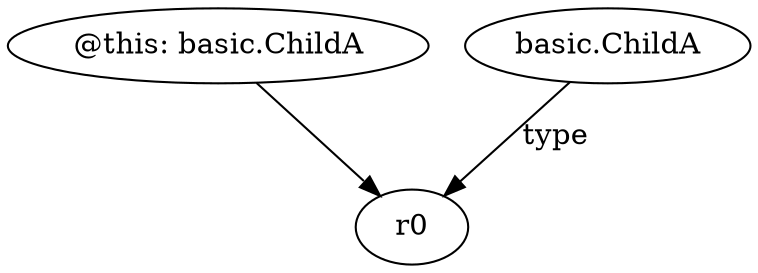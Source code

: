 digraph g {
0[label="@this: basic.ChildA"]
1[label="r0"]
0->1[label=""]
2[label="basic.ChildA"]
2->1[label="type"]
}
